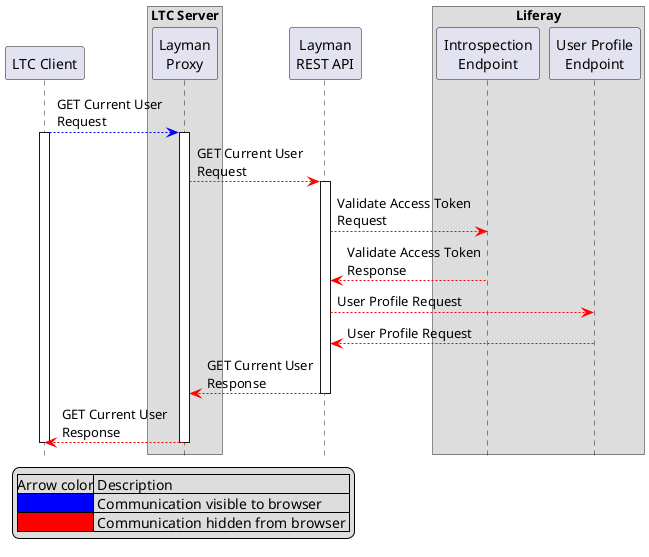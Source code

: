 @startuml
hide footbox
participant "LTC Client" as ltcc

box "LTC Server"
    participant "Layman\nProxy" as ltcsproxy
end box
participant "Layman\nREST API" as layman

box "Liferay"
	participant "Introspection\nEndpoint" as lris
	participant "User Profile\nEndpoint" as lruser
end box


ltcc [#0000FF]--> ltcsproxy: GET Current User\nRequest
activate ltcc
activate ltcsproxy
ltcsproxy [#FF0000]--> layman: GET Current User\nRequest
activate layman
layman [#FF0000]--> lris: Validate Access Token\nRequest
lris [#FF0000]--> layman: Validate Access Token\nResponse
layman [#FF0000]--> lruser: User Profile Request
lruser [#FF0000]--> layman: User Profile Request
layman [#FF0000]--> ltcsproxy: GET Current User\nResponse
deactivate layman
ltcsproxy [#FF0000]--> ltcc: GET Current User\nResponse
deactivate ltcsproxy
deactivate ltcc

legend left
    |Arrow color| Description |
    |<#0000FF>| Communication visible to browser |
    |<#FF0000>| Communication hidden from browser |
endlegend

@enduml